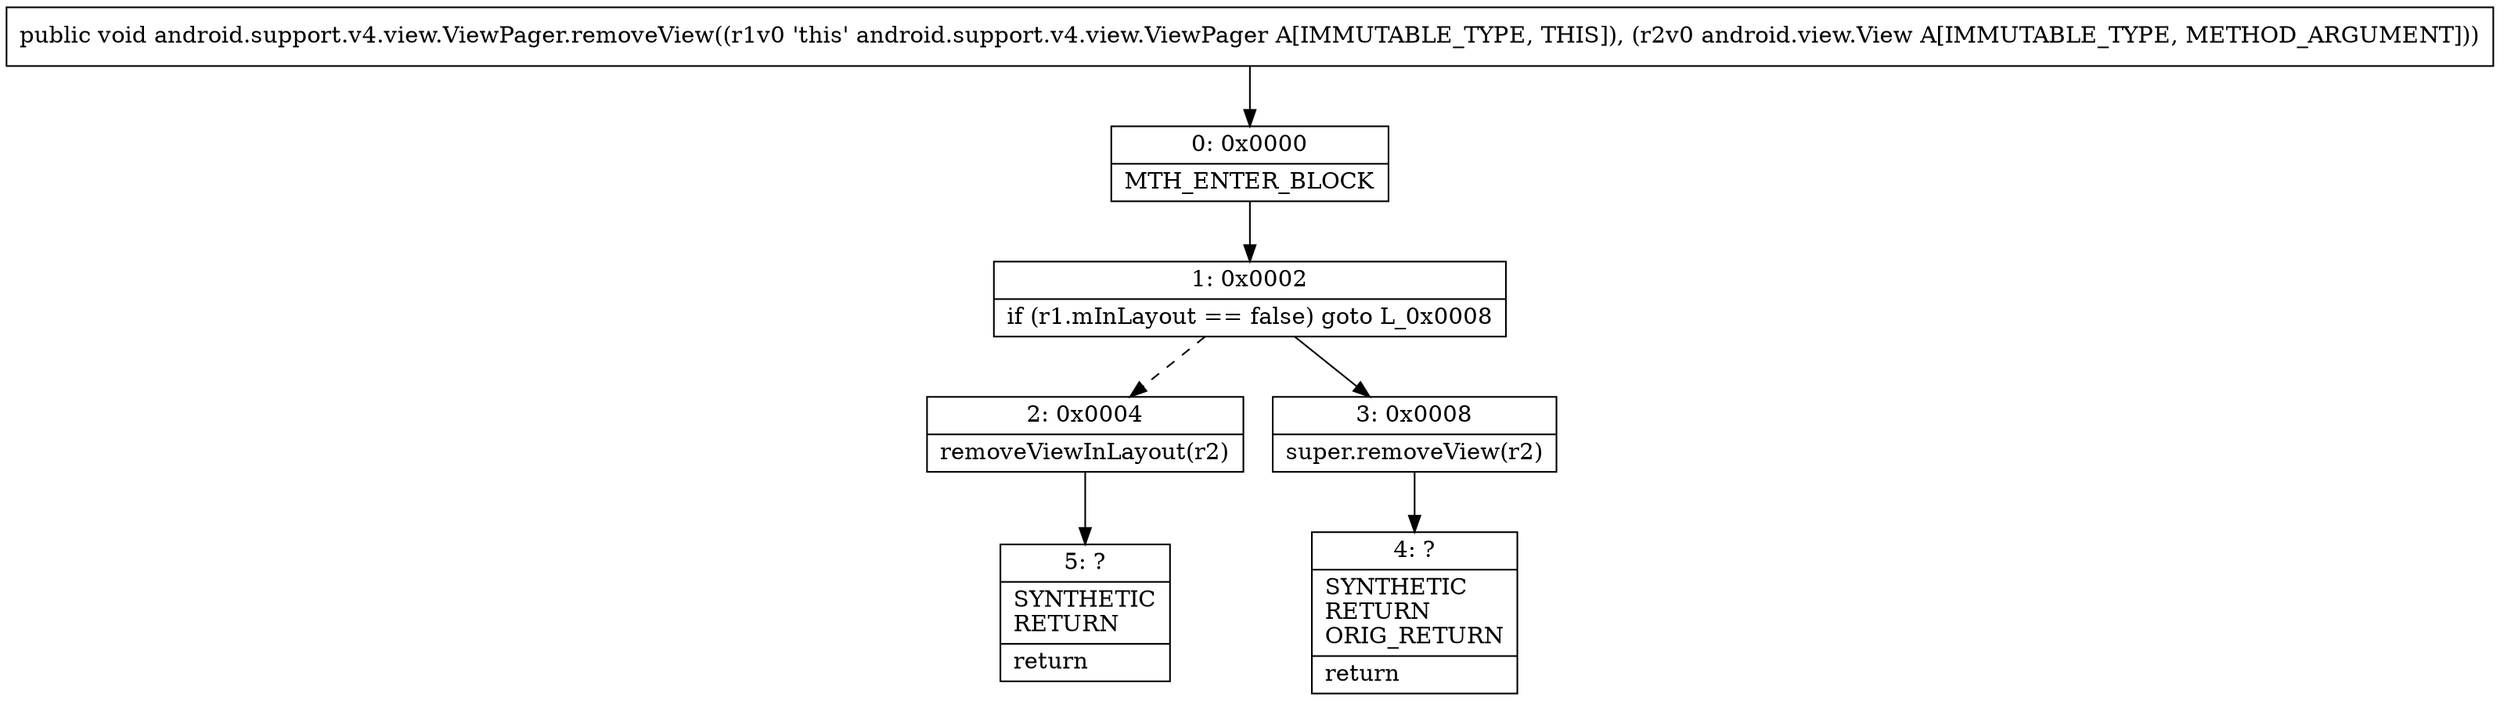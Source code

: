 digraph "CFG forandroid.support.v4.view.ViewPager.removeView(Landroid\/view\/View;)V" {
Node_0 [shape=record,label="{0\:\ 0x0000|MTH_ENTER_BLOCK\l}"];
Node_1 [shape=record,label="{1\:\ 0x0002|if (r1.mInLayout == false) goto L_0x0008\l}"];
Node_2 [shape=record,label="{2\:\ 0x0004|removeViewInLayout(r2)\l}"];
Node_3 [shape=record,label="{3\:\ 0x0008|super.removeView(r2)\l}"];
Node_4 [shape=record,label="{4\:\ ?|SYNTHETIC\lRETURN\lORIG_RETURN\l|return\l}"];
Node_5 [shape=record,label="{5\:\ ?|SYNTHETIC\lRETURN\l|return\l}"];
MethodNode[shape=record,label="{public void android.support.v4.view.ViewPager.removeView((r1v0 'this' android.support.v4.view.ViewPager A[IMMUTABLE_TYPE, THIS]), (r2v0 android.view.View A[IMMUTABLE_TYPE, METHOD_ARGUMENT])) }"];
MethodNode -> Node_0;
Node_0 -> Node_1;
Node_1 -> Node_2[style=dashed];
Node_1 -> Node_3;
Node_2 -> Node_5;
Node_3 -> Node_4;
}

